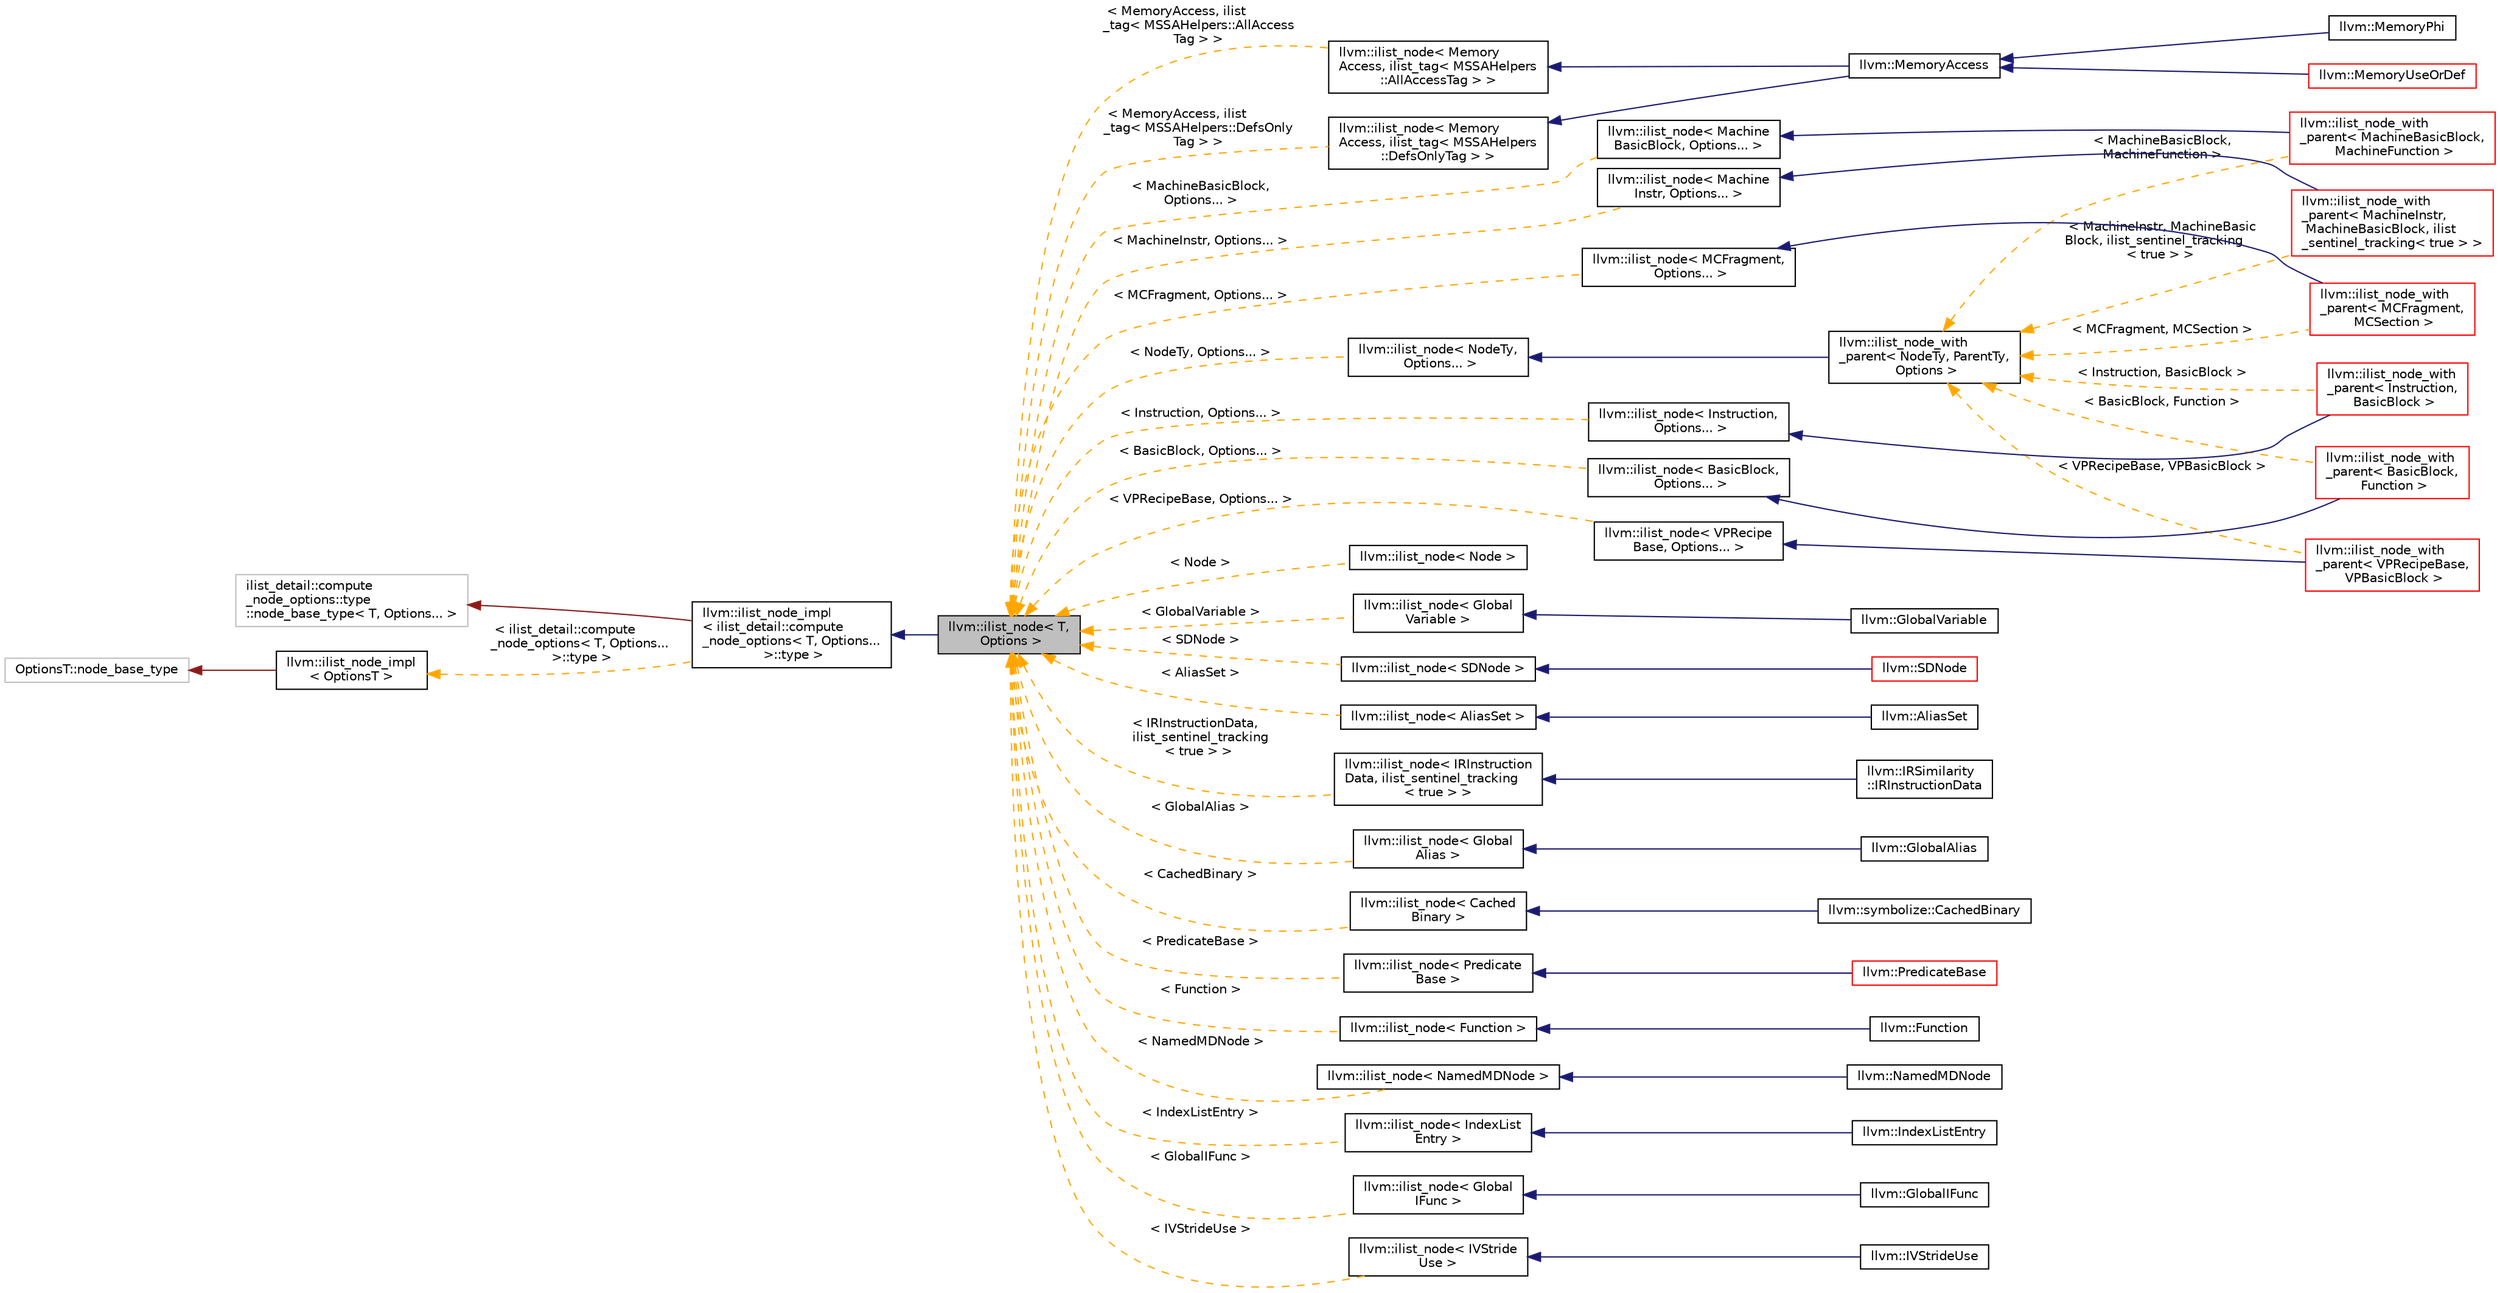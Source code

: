 digraph "llvm::ilist_node&lt; T, Options &gt;"
{
 // LATEX_PDF_SIZE
  bgcolor="transparent";
  edge [fontname="Helvetica",fontsize="10",labelfontname="Helvetica",labelfontsize="10"];
  node [fontname="Helvetica",fontsize="10",shape=record];
  rankdir="LR";
  Node1 [label="llvm::ilist_node\< T,\l Options \>",height=0.2,width=0.4,color="black", fillcolor="grey75", style="filled", fontcolor="black",tooltip=" "];
  Node2 -> Node1 [dir="back",color="midnightblue",fontsize="10",style="solid",fontname="Helvetica"];
  Node2 [label="llvm::ilist_node_impl\l\< ilist_detail::compute\l_node_options\< T, Options...\l \>::type \>",height=0.2,width=0.4,color="black",URL="$classllvm_1_1ilist__node__impl.html",tooltip=" "];
  Node3 -> Node2 [dir="back",color="firebrick4",fontsize="10",style="solid",fontname="Helvetica"];
  Node3 [label="ilist_detail::compute\l_node_options::type \l::node_base_type\< T, Options... \>",height=0.2,width=0.4,color="grey75",tooltip=" "];
  Node4 -> Node2 [dir="back",color="orange",fontsize="10",style="dashed",label=" \< ilist_detail::compute\l_node_options\< T, Options...\l \>::type \>" ,fontname="Helvetica"];
  Node4 [label="llvm::ilist_node_impl\l\< OptionsT \>",height=0.2,width=0.4,color="black",URL="$classllvm_1_1ilist__node__impl.html",tooltip="Implementation for an ilist node."];
  Node5 -> Node4 [dir="back",color="firebrick4",fontsize="10",style="solid",fontname="Helvetica"];
  Node5 [label="OptionsT::node_base_type",height=0.2,width=0.4,color="grey75",tooltip=" "];
  Node1 -> Node6 [dir="back",color="orange",fontsize="10",style="dashed",label=" \< MemoryAccess, ilist\l_tag\< MSSAHelpers::DefsOnly\lTag \> \>" ,fontname="Helvetica"];
  Node6 [label="llvm::ilist_node\< Memory\lAccess, ilist_tag\< MSSAHelpers\l::DefsOnlyTag \> \>",height=0.2,width=0.4,color="black",URL="$classllvm_1_1ilist__node.html",tooltip=" "];
  Node6 -> Node7 [dir="back",color="midnightblue",fontsize="10",style="solid",fontname="Helvetica"];
  Node7 [label="llvm::MemoryAccess",height=0.2,width=0.4,color="black",URL="$classllvm_1_1MemoryAccess.html",tooltip=" "];
  Node7 -> Node8 [dir="back",color="midnightblue",fontsize="10",style="solid",fontname="Helvetica"];
  Node8 [label="llvm::MemoryPhi",height=0.2,width=0.4,color="black",URL="$classllvm_1_1MemoryPhi.html",tooltip="Represents phi nodes for memory accesses."];
  Node7 -> Node9 [dir="back",color="midnightblue",fontsize="10",style="solid",fontname="Helvetica"];
  Node9 [label="llvm::MemoryUseOrDef",height=0.2,width=0.4,color="red",URL="$classllvm_1_1MemoryUseOrDef.html",tooltip="Class that has the common methods + fields of memory uses/defs."];
  Node1 -> Node12 [dir="back",color="orange",fontsize="10",style="dashed",label=" \< NodeTy, Options... \>" ,fontname="Helvetica"];
  Node12 [label="llvm::ilist_node\< NodeTy,\l Options... \>",height=0.2,width=0.4,color="black",URL="$classllvm_1_1ilist__node.html",tooltip=" "];
  Node12 -> Node13 [dir="back",color="midnightblue",fontsize="10",style="solid",fontname="Helvetica"];
  Node13 [label="llvm::ilist_node_with\l_parent\< NodeTy, ParentTy,\l Options \>",height=0.2,width=0.4,color="black",URL="$classllvm_1_1ilist__node__with__parent.html",tooltip="An ilist node that can access its parent list."];
  Node13 -> Node14 [dir="back",color="orange",fontsize="10",style="dashed",label=" \< MachineBasicBlock,\l MachineFunction \>" ,fontname="Helvetica"];
  Node14 [label="llvm::ilist_node_with\l_parent\< MachineBasicBlock,\l MachineFunction \>",height=0.2,width=0.4,color="red",URL="$classllvm_1_1ilist__node__with__parent.html",tooltip=" "];
  Node13 -> Node16 [dir="back",color="orange",fontsize="10",style="dashed",label=" \< MachineInstr, MachineBasic\lBlock, ilist_sentinel_tracking\l\< true \> \>" ,fontname="Helvetica"];
  Node16 [label="llvm::ilist_node_with\l_parent\< MachineInstr,\l MachineBasicBlock, ilist\l_sentinel_tracking\< true \> \>",height=0.2,width=0.4,color="red",URL="$classllvm_1_1ilist__node__with__parent.html",tooltip=" "];
  Node13 -> Node37 [dir="back",color="orange",fontsize="10",style="dashed",label=" \< VPRecipeBase, VPBasicBlock \>" ,fontname="Helvetica"];
  Node37 [label="llvm::ilist_node_with\l_parent\< VPRecipeBase,\l VPBasicBlock \>",height=0.2,width=0.4,color="red",URL="$classllvm_1_1ilist__node__with__parent.html",tooltip=" "];
  Node13 -> Node63 [dir="back",color="orange",fontsize="10",style="dashed",label=" \< Instruction, BasicBlock \>" ,fontname="Helvetica"];
  Node63 [label="llvm::ilist_node_with\l_parent\< Instruction,\l BasicBlock \>",height=0.2,width=0.4,color="red",URL="$classllvm_1_1ilist__node__with__parent.html",tooltip=" "];
  Node13 -> Node209 [dir="back",color="orange",fontsize="10",style="dashed",label=" \< MCFragment, MCSection \>" ,fontname="Helvetica"];
  Node209 [label="llvm::ilist_node_with\l_parent\< MCFragment,\l MCSection \>",height=0.2,width=0.4,color="red",URL="$classllvm_1_1ilist__node__with__parent.html",tooltip=" "];
  Node13 -> Node235 [dir="back",color="orange",fontsize="10",style="dashed",label=" \< BasicBlock, Function \>" ,fontname="Helvetica"];
  Node235 [label="llvm::ilist_node_with\l_parent\< BasicBlock,\l Function \>",height=0.2,width=0.4,color="red",URL="$classllvm_1_1ilist__node__with__parent.html",tooltip=" "];
  Node1 -> Node237 [dir="back",color="orange",fontsize="10",style="dashed",label=" \< MCFragment, Options... \>" ,fontname="Helvetica"];
  Node237 [label="llvm::ilist_node\< MCFragment,\l Options... \>",height=0.2,width=0.4,color="black",URL="$classllvm_1_1ilist__node.html",tooltip=" "];
  Node237 -> Node209 [dir="back",color="midnightblue",fontsize="10",style="solid",fontname="Helvetica"];
  Node1 -> Node238 [dir="back",color="orange",fontsize="10",style="dashed",label=" \< Node \>" ,fontname="Helvetica"];
  Node238 [label="llvm::ilist_node\< Node \>",height=0.2,width=0.4,color="black",URL="$classllvm_1_1ilist__node.html",tooltip=" "];
  Node1 -> Node239 [dir="back",color="orange",fontsize="10",style="dashed",label=" \< GlobalVariable \>" ,fontname="Helvetica"];
  Node239 [label="llvm::ilist_node\< Global\lVariable \>",height=0.2,width=0.4,color="black",URL="$classllvm_1_1ilist__node.html",tooltip=" "];
  Node239 -> Node240 [dir="back",color="midnightblue",fontsize="10",style="solid",fontname="Helvetica"];
  Node240 [label="llvm::GlobalVariable",height=0.2,width=0.4,color="black",URL="$classllvm_1_1GlobalVariable.html",tooltip=" "];
  Node1 -> Node241 [dir="back",color="orange",fontsize="10",style="dashed",label=" \< SDNode \>" ,fontname="Helvetica"];
  Node241 [label="llvm::ilist_node\< SDNode \>",height=0.2,width=0.4,color="black",URL="$classllvm_1_1ilist__node.html",tooltip=" "];
  Node241 -> Node242 [dir="back",color="midnightblue",fontsize="10",style="solid",fontname="Helvetica"];
  Node242 [label="llvm::SDNode",height=0.2,width=0.4,color="red",URL="$classllvm_1_1SDNode.html",tooltip="Represents one node in the SelectionDAG."];
  Node1 -> Node292 [dir="back",color="orange",fontsize="10",style="dashed",label=" \< BasicBlock, Options... \>" ,fontname="Helvetica"];
  Node292 [label="llvm::ilist_node\< BasicBlock,\l Options... \>",height=0.2,width=0.4,color="black",URL="$classllvm_1_1ilist__node.html",tooltip=" "];
  Node292 -> Node235 [dir="back",color="midnightblue",fontsize="10",style="solid",fontname="Helvetica"];
  Node1 -> Node293 [dir="back",color="orange",fontsize="10",style="dashed",label=" \< AliasSet \>" ,fontname="Helvetica"];
  Node293 [label="llvm::ilist_node\< AliasSet \>",height=0.2,width=0.4,color="black",URL="$classllvm_1_1ilist__node.html",tooltip=" "];
  Node293 -> Node294 [dir="back",color="midnightblue",fontsize="10",style="solid",fontname="Helvetica"];
  Node294 [label="llvm::AliasSet",height=0.2,width=0.4,color="black",URL="$classllvm_1_1AliasSet.html",tooltip=" "];
  Node1 -> Node295 [dir="back",color="orange",fontsize="10",style="dashed",label=" \< IRInstructionData,\l ilist_sentinel_tracking\l\< true \> \>" ,fontname="Helvetica"];
  Node295 [label="llvm::ilist_node\< IRInstruction\lData, ilist_sentinel_tracking\l\< true \> \>",height=0.2,width=0.4,color="black",URL="$classllvm_1_1ilist__node.html",tooltip=" "];
  Node295 -> Node296 [dir="back",color="midnightblue",fontsize="10",style="solid",fontname="Helvetica"];
  Node296 [label="llvm::IRSimilarity\l::IRInstructionData",height=0.2,width=0.4,color="black",URL="$structllvm_1_1IRSimilarity_1_1IRInstructionData.html",tooltip="This provides the utilities for hashing an Instruction to an unsigned integer."];
  Node1 -> Node297 [dir="back",color="orange",fontsize="10",style="dashed",label=" \< GlobalAlias \>" ,fontname="Helvetica"];
  Node297 [label="llvm::ilist_node\< Global\lAlias \>",height=0.2,width=0.4,color="black",URL="$classllvm_1_1ilist__node.html",tooltip=" "];
  Node297 -> Node298 [dir="back",color="midnightblue",fontsize="10",style="solid",fontname="Helvetica"];
  Node298 [label="llvm::GlobalAlias",height=0.2,width=0.4,color="black",URL="$classllvm_1_1GlobalAlias.html",tooltip=" "];
  Node1 -> Node299 [dir="back",color="orange",fontsize="10",style="dashed",label=" \< MemoryAccess, ilist\l_tag\< MSSAHelpers::AllAccess\lTag \> \>" ,fontname="Helvetica"];
  Node299 [label="llvm::ilist_node\< Memory\lAccess, ilist_tag\< MSSAHelpers\l::AllAccessTag \> \>",height=0.2,width=0.4,color="black",URL="$classllvm_1_1ilist__node.html",tooltip=" "];
  Node299 -> Node7 [dir="back",color="midnightblue",fontsize="10",style="solid",fontname="Helvetica"];
  Node1 -> Node300 [dir="back",color="orange",fontsize="10",style="dashed",label=" \< CachedBinary \>" ,fontname="Helvetica"];
  Node300 [label="llvm::ilist_node\< Cached\lBinary \>",height=0.2,width=0.4,color="black",URL="$classllvm_1_1ilist__node.html",tooltip=" "];
  Node300 -> Node301 [dir="back",color="midnightblue",fontsize="10",style="solid",fontname="Helvetica"];
  Node301 [label="llvm::symbolize::CachedBinary",height=0.2,width=0.4,color="black",URL="$classllvm_1_1symbolize_1_1CachedBinary.html",tooltip=" "];
  Node1 -> Node302 [dir="back",color="orange",fontsize="10",style="dashed",label=" \< PredicateBase \>" ,fontname="Helvetica"];
  Node302 [label="llvm::ilist_node\< Predicate\lBase \>",height=0.2,width=0.4,color="black",URL="$classllvm_1_1ilist__node.html",tooltip=" "];
  Node302 -> Node303 [dir="back",color="midnightblue",fontsize="10",style="solid",fontname="Helvetica"];
  Node303 [label="llvm::PredicateBase",height=0.2,width=0.4,color="red",URL="$classllvm_1_1PredicateBase.html",tooltip=" "];
  Node1 -> Node308 [dir="back",color="orange",fontsize="10",style="dashed",label=" \< Function \>" ,fontname="Helvetica"];
  Node308 [label="llvm::ilist_node\< Function \>",height=0.2,width=0.4,color="black",URL="$classllvm_1_1ilist__node.html",tooltip=" "];
  Node308 -> Node309 [dir="back",color="midnightblue",fontsize="10",style="solid",fontname="Helvetica"];
  Node309 [label="llvm::Function",height=0.2,width=0.4,color="black",URL="$classllvm_1_1Function.html",tooltip=" "];
  Node1 -> Node310 [dir="back",color="orange",fontsize="10",style="dashed",label=" \< NamedMDNode \>" ,fontname="Helvetica"];
  Node310 [label="llvm::ilist_node\< NamedMDNode \>",height=0.2,width=0.4,color="black",URL="$classllvm_1_1ilist__node.html",tooltip=" "];
  Node310 -> Node311 [dir="back",color="midnightblue",fontsize="10",style="solid",fontname="Helvetica"];
  Node311 [label="llvm::NamedMDNode",height=0.2,width=0.4,color="black",URL="$classllvm_1_1NamedMDNode.html",tooltip="A tuple of MDNodes."];
  Node1 -> Node312 [dir="back",color="orange",fontsize="10",style="dashed",label=" \< IndexListEntry \>" ,fontname="Helvetica"];
  Node312 [label="llvm::ilist_node\< IndexList\lEntry \>",height=0.2,width=0.4,color="black",URL="$classllvm_1_1ilist__node.html",tooltip=" "];
  Node312 -> Node313 [dir="back",color="midnightblue",fontsize="10",style="solid",fontname="Helvetica"];
  Node313 [label="llvm::IndexListEntry",height=0.2,width=0.4,color="black",URL="$classllvm_1_1IndexListEntry.html",tooltip="This class represents an entry in the slot index list held in the SlotIndexes pass."];
  Node1 -> Node314 [dir="back",color="orange",fontsize="10",style="dashed",label=" \< GlobalIFunc \>" ,fontname="Helvetica"];
  Node314 [label="llvm::ilist_node\< Global\lIFunc \>",height=0.2,width=0.4,color="black",URL="$classllvm_1_1ilist__node.html",tooltip=" "];
  Node314 -> Node315 [dir="back",color="midnightblue",fontsize="10",style="solid",fontname="Helvetica"];
  Node315 [label="llvm::GlobalIFunc",height=0.2,width=0.4,color="black",URL="$classllvm_1_1GlobalIFunc.html",tooltip=" "];
  Node1 -> Node316 [dir="back",color="orange",fontsize="10",style="dashed",label=" \< VPRecipeBase, Options... \>" ,fontname="Helvetica"];
  Node316 [label="llvm::ilist_node\< VPRecipe\lBase, Options... \>",height=0.2,width=0.4,color="black",URL="$classllvm_1_1ilist__node.html",tooltip=" "];
  Node316 -> Node37 [dir="back",color="midnightblue",fontsize="10",style="solid",fontname="Helvetica"];
  Node1 -> Node317 [dir="back",color="orange",fontsize="10",style="dashed",label=" \< MachineBasicBlock,\l Options... \>" ,fontname="Helvetica"];
  Node317 [label="llvm::ilist_node\< Machine\lBasicBlock, Options... \>",height=0.2,width=0.4,color="black",URL="$classllvm_1_1ilist__node.html",tooltip=" "];
  Node317 -> Node14 [dir="back",color="midnightblue",fontsize="10",style="solid",fontname="Helvetica"];
  Node1 -> Node318 [dir="back",color="orange",fontsize="10",style="dashed",label=" \< Instruction, Options... \>" ,fontname="Helvetica"];
  Node318 [label="llvm::ilist_node\< Instruction,\l Options... \>",height=0.2,width=0.4,color="black",URL="$classllvm_1_1ilist__node.html",tooltip=" "];
  Node318 -> Node63 [dir="back",color="midnightblue",fontsize="10",style="solid",fontname="Helvetica"];
  Node1 -> Node319 [dir="back",color="orange",fontsize="10",style="dashed",label=" \< IVStrideUse \>" ,fontname="Helvetica"];
  Node319 [label="llvm::ilist_node\< IVStride\lUse \>",height=0.2,width=0.4,color="black",URL="$classllvm_1_1ilist__node.html",tooltip=" "];
  Node319 -> Node320 [dir="back",color="midnightblue",fontsize="10",style="solid",fontname="Helvetica"];
  Node320 [label="llvm::IVStrideUse",height=0.2,width=0.4,color="black",URL="$classllvm_1_1IVStrideUse.html",tooltip="IVStrideUse - Keep track of one use of a strided induction variable."];
  Node1 -> Node321 [dir="back",color="orange",fontsize="10",style="dashed",label=" \< MachineInstr, Options... \>" ,fontname="Helvetica"];
  Node321 [label="llvm::ilist_node\< Machine\lInstr, Options... \>",height=0.2,width=0.4,color="black",URL="$classllvm_1_1ilist__node.html",tooltip=" "];
  Node321 -> Node16 [dir="back",color="midnightblue",fontsize="10",style="solid",fontname="Helvetica"];
}

